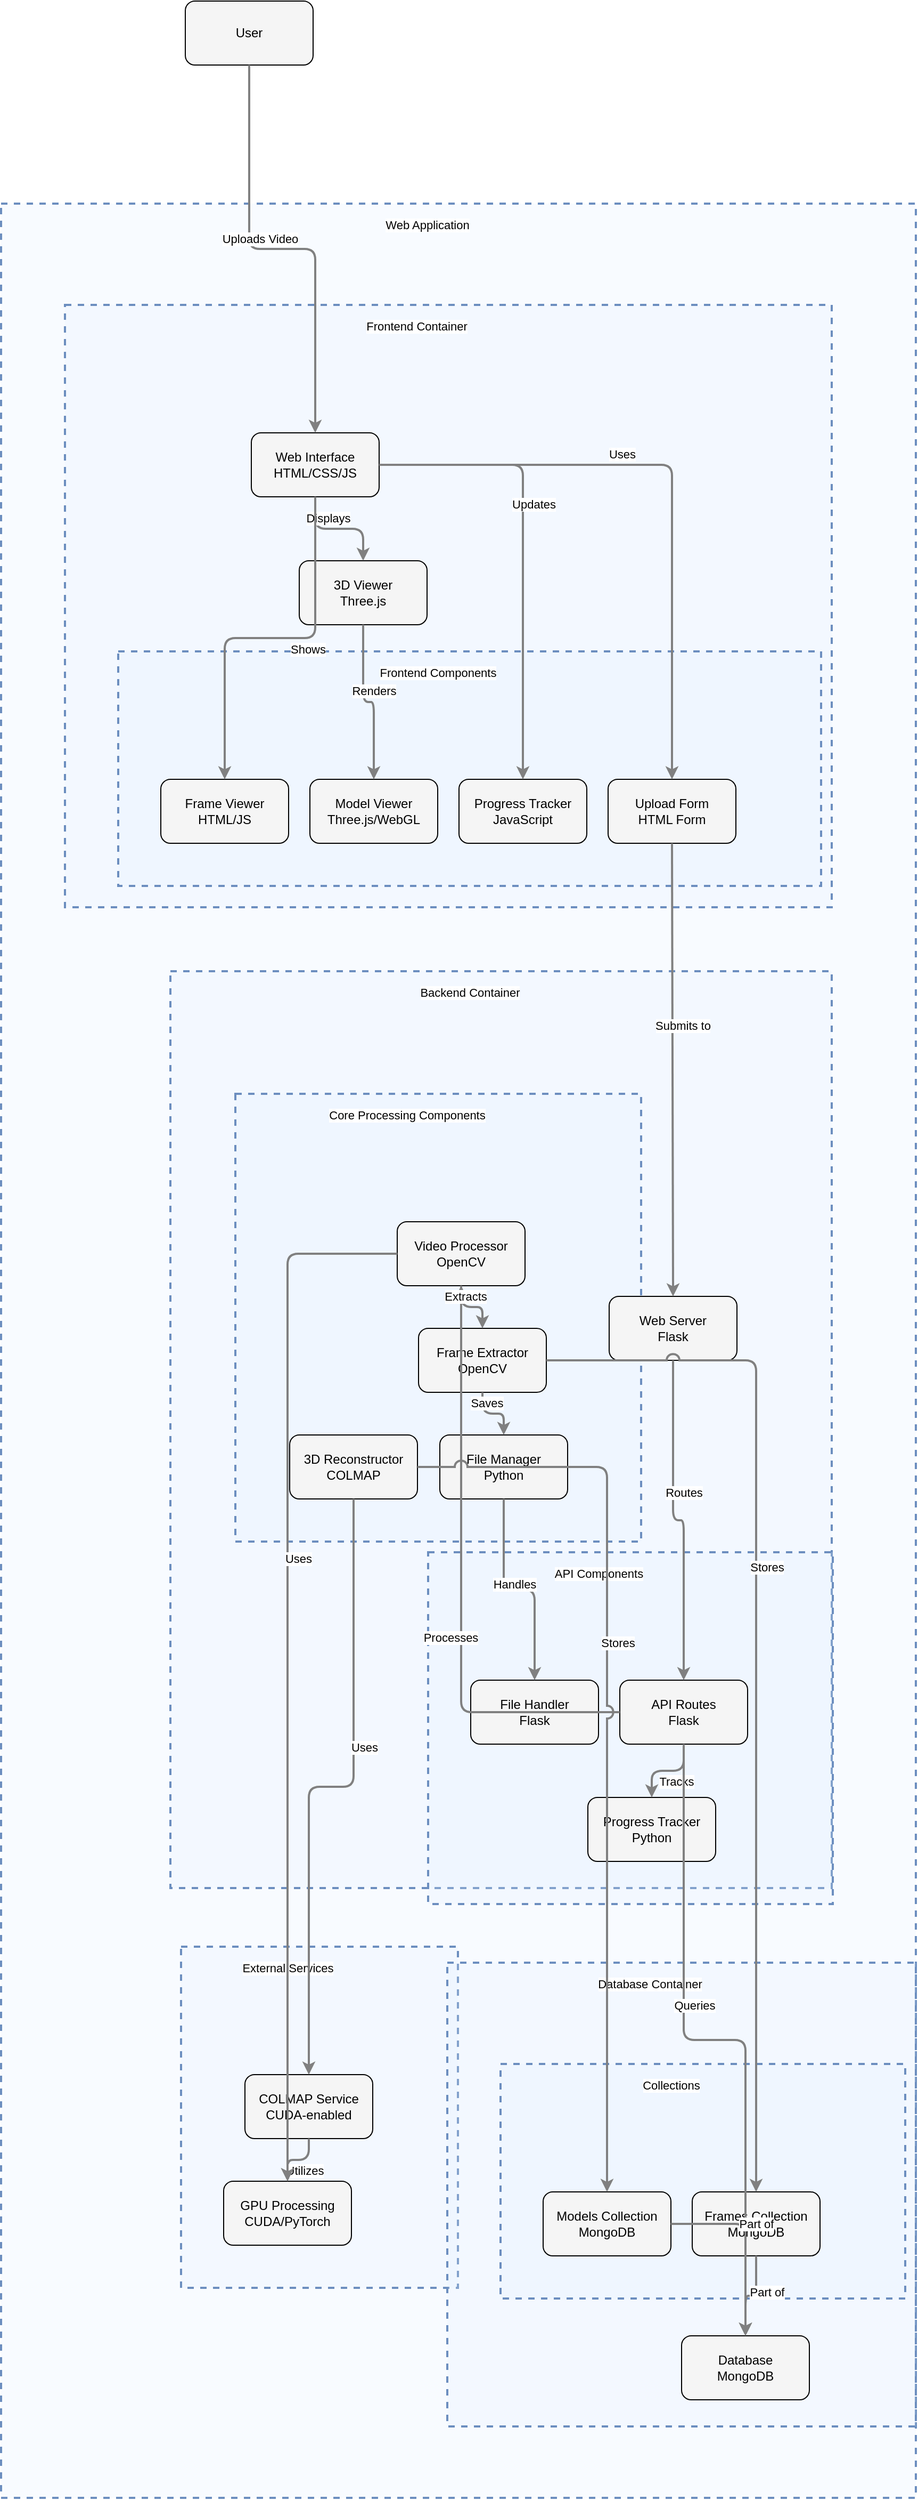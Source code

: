 <?xml version="1.0" encoding="UTF-8"?>
      <mxfile version="14.6.5" type="device">
        <diagram id="codeviz-diagram" name="System Diagram">
          <mxGraphModel dx="1000" dy="1000" grid="1" gridSize="10" guides="1" tooltips="1" connect="1" arrows="1" fold="1" page="1" pageScale="1" pageWidth="1169" pageHeight="827" math="0" shadow="0">
            <root>
              <mxCell id="0"/>
              <mxCell id="1" parent="0"/>
              <mxCell id="Collections" value="" style="html=1;whiteSpace=wrap;container=1;fillColor=#dae8fc;strokeColor=#6c8ebf;dashed=1;fillOpacity=20;strokeWidth=2;containerType=none;recursiveResize=0;movable=1;resizable=1;autosize=0;dropTarget=0" vertex="1" parent="subGraph6">
                <mxGeometry x="50" y="95" width="380" height="220" as="geometry"/>
              </mxCell>
              <mxCell id="Collections_label" value="Collections" style="edgeLabel;html=1;align=center;verticalAlign=middle;resizable=0;labelBackgroundColor=white;spacing=5" vertex="1" parent="subGraph6">
                <mxGeometry x="58" y="103" width="304" height="24" as="geometry"/>
              </mxCell>
<mxCell id="subGraph3" value="" style="html=1;whiteSpace=wrap;container=1;fillColor=#dae8fc;strokeColor=#6c8ebf;dashed=1;fillOpacity=20;strokeWidth=2;containerType=none;recursiveResize=0;movable=1;resizable=1;autosize=0;dropTarget=0" vertex="1" parent="subGraph4">
                <mxGeometry x="242" y="545" width="380" height="330" as="geometry"/>
              </mxCell>
              <mxCell id="subGraph3_label" value="API Components" style="edgeLabel;html=1;align=center;verticalAlign=middle;resizable=0;labelBackgroundColor=white;spacing=5" vertex="1" parent="subGraph4">
                <mxGeometry x="250" y="553" width="304" height="24" as="geometry"/>
              </mxCell>
<mxCell id="subGraph2" value="" style="html=1;whiteSpace=wrap;container=1;fillColor=#dae8fc;strokeColor=#6c8ebf;dashed=1;fillOpacity=20;strokeWidth=2;containerType=none;recursiveResize=0;movable=1;resizable=1;autosize=0;dropTarget=0" vertex="1" parent="subGraph4">
                <mxGeometry x="61" y="115" width="381" height="420" as="geometry"/>
              </mxCell>
              <mxCell id="subGraph2_label" value="Core Processing Components" style="edgeLabel;html=1;align=center;verticalAlign=middle;resizable=0;labelBackgroundColor=white;spacing=5" vertex="1" parent="subGraph4">
                <mxGeometry x="69" y="123" width="305" height="24" as="geometry"/>
              </mxCell>
<mxCell id="subGraph0" value="" style="html=1;whiteSpace=wrap;container=1;fillColor=#dae8fc;strokeColor=#6c8ebf;dashed=1;fillOpacity=20;strokeWidth=2;containerType=none;recursiveResize=0;movable=1;resizable=1;autosize=0;dropTarget=0" vertex="1" parent="subGraph1">
                <mxGeometry x="50" y="325" width="660" height="220" as="geometry"/>
              </mxCell>
              <mxCell id="subGraph0_label" value="Frontend Components" style="edgeLabel;html=1;align=center;verticalAlign=middle;resizable=0;labelBackgroundColor=white;spacing=5" vertex="1" parent="subGraph1">
                <mxGeometry x="58" y="333" width="584" height="24" as="geometry"/>
              </mxCell>
<mxCell id="subGraph7" value="" style="html=1;whiteSpace=wrap;container=1;fillColor=#dae8fc;strokeColor=#6c8ebf;dashed=1;fillOpacity=20;strokeWidth=2;containerType=none;recursiveResize=0;movable=1;resizable=1;autosize=0;dropTarget=0" vertex="1" parent="subGraph8">
                <mxGeometry x="169" y="1635" width="260" height="320" as="geometry"/>
              </mxCell>
              <mxCell id="subGraph7_label" value="External Services" style="edgeLabel;html=1;align=center;verticalAlign=middle;resizable=0;labelBackgroundColor=white;spacing=5" vertex="1" parent="subGraph8">
                <mxGeometry x="177" y="1643" width="184" height="24" as="geometry"/>
              </mxCell>
<mxCell id="subGraph6" value="" style="html=1;whiteSpace=wrap;container=1;fillColor=#dae8fc;strokeColor=#6c8ebf;dashed=1;fillOpacity=20;strokeWidth=2;containerType=none;recursiveResize=0;movable=1;resizable=1;autosize=0;dropTarget=0" vertex="1" parent="subGraph8">
                <mxGeometry x="419" y="1650" width="440" height="435" as="geometry"/>
              </mxCell>
              <mxCell id="subGraph6_label" value="Database Container" style="edgeLabel;html=1;align=center;verticalAlign=middle;resizable=0;labelBackgroundColor=white;spacing=5" vertex="1" parent="subGraph8">
                <mxGeometry x="427" y="1658" width="364" height="24" as="geometry"/>
              </mxCell>
<mxCell id="subGraph4" value="" style="html=1;whiteSpace=wrap;container=1;fillColor=#dae8fc;strokeColor=#6c8ebf;dashed=1;fillOpacity=20;strokeWidth=2;containerType=none;recursiveResize=0;movable=1;resizable=1;autosize=0;dropTarget=0" vertex="1" parent="subGraph8">
                <mxGeometry x="159" y="720" width="621" height="860" as="geometry"/>
              </mxCell>
              <mxCell id="subGraph4_label" value="Backend Container" style="edgeLabel;html=1;align=center;verticalAlign=middle;resizable=0;labelBackgroundColor=white;spacing=5" vertex="1" parent="subGraph8">
                <mxGeometry x="167" y="728" width="545" height="24" as="geometry"/>
              </mxCell>
<mxCell id="subGraph1" value="" style="html=1;whiteSpace=wrap;container=1;fillColor=#dae8fc;strokeColor=#6c8ebf;dashed=1;fillOpacity=20;strokeWidth=2;containerType=none;recursiveResize=0;movable=1;resizable=1;autosize=0;dropTarget=0" vertex="1" parent="subGraph8">
                <mxGeometry x="60" y="95" width="720" height="565" as="geometry"/>
              </mxCell>
              <mxCell id="subGraph1_label" value="Frontend Container" style="edgeLabel;html=1;align=center;verticalAlign=middle;resizable=0;labelBackgroundColor=white;spacing=5" vertex="1" parent="subGraph8">
                <mxGeometry x="68" y="103" width="644" height="24" as="geometry"/>
              </mxCell>
<mxCell id="subGraph8" value="" style="html=1;whiteSpace=wrap;container=1;fillColor=#dae8fc;strokeColor=#6c8ebf;dashed=1;fillOpacity=20;strokeWidth=2;containerType=none;recursiveResize=0;movable=1;resizable=1;autosize=0;dropTarget=0" vertex="1" parent="1">
                <mxGeometry x="54" y="202" width="859" height="2152" as="geometry"/>
              </mxCell>
              <mxCell id="subGraph8_label" value="Web Application" style="edgeLabel;html=1;align=center;verticalAlign=middle;resizable=0;labelBackgroundColor=white;spacing=5" vertex="1" parent="1">
                <mxGeometry x="62" y="210" width="783" height="24" as="geometry"/>
              </mxCell>
              <mxCell id="User" value="User" style="rounded=1;whiteSpace=wrap;html=1;fillColor=#f5f5f5" vertex="1" parent="1">
                    <mxGeometry x="227" y="12" width="120" height="60" as="geometry"/>
                  </mxCell>
<mxCell id="WebUI" value="Web Interface&lt;br&gt;HTML/CSS/JS" style="rounded=1;whiteSpace=wrap;html=1;fillColor=#f5f5f5" vertex="1" parent="subGraph1">
                    <mxGeometry x="175" y="120" width="120" height="60" as="geometry"/>
                  </mxCell>
<mxCell id="ThreeJS" value="3D Viewer&lt;br&gt;Three.js" style="rounded=1;whiteSpace=wrap;html=1;fillColor=#f5f5f5" vertex="1" parent="subGraph1">
                    <mxGeometry x="220" y="240" width="120" height="60" as="geometry"/>
                  </mxCell>
<mxCell id="UploadForm" value="Upload Form&lt;br&gt;HTML Form" style="rounded=1;whiteSpace=wrap;html=1;fillColor=#f5f5f5" vertex="1" parent="subGraph0">
                    <mxGeometry x="460" y="120" width="120" height="60" as="geometry"/>
                  </mxCell>
<mxCell id="ProgressTracker" value="Progress Tracker&lt;br&gt;JavaScript" style="rounded=1;whiteSpace=wrap;html=1;fillColor=#f5f5f5" vertex="1" parent="subGraph0">
                    <mxGeometry x="320" y="120" width="120" height="60" as="geometry"/>
                  </mxCell>
<mxCell id="ModelViewer" value="Model Viewer&lt;br&gt;Three.js/WebGL" style="rounded=1;whiteSpace=wrap;html=1;fillColor=#f5f5f5" vertex="1" parent="subGraph0">
                    <mxGeometry x="180" y="120" width="120" height="60" as="geometry"/>
                  </mxCell>
<mxCell id="FrameViewer" value="Frame Viewer&lt;br&gt;HTML/JS" style="rounded=1;whiteSpace=wrap;html=1;fillColor=#f5f5f5" vertex="1" parent="subGraph0">
                    <mxGeometry x="40" y="120" width="120" height="60" as="geometry"/>
                  </mxCell>
<mxCell id="Flask" value="Web Server&lt;br&gt;Flask" style="rounded=1;whiteSpace=wrap;html=1;fillColor=#f5f5f5" vertex="1" parent="subGraph4">
                    <mxGeometry x="412" y="305" width="120" height="60" as="geometry"/>
                  </mxCell>
<mxCell id="VideoProcessor" value="Video Processor&lt;br&gt;OpenCV" style="rounded=1;whiteSpace=wrap;html=1;fillColor=#f5f5f5" vertex="1" parent="subGraph2">
                    <mxGeometry x="152" y="120" width="120" height="60" as="geometry"/>
                  </mxCell>
<mxCell id="FrameExtractor" value="Frame Extractor&lt;br&gt;OpenCV" style="rounded=1;whiteSpace=wrap;html=1;fillColor=#f5f5f5" vertex="1" parent="subGraph2">
                    <mxGeometry x="172" y="220" width="120" height="60" as="geometry"/>
                  </mxCell>
<mxCell id="ModelReconstructor" value="3D Reconstructor&lt;br&gt;COLMAP" style="rounded=1;whiteSpace=wrap;html=1;fillColor=#f5f5f5" vertex="1" parent="subGraph2">
                    <mxGeometry x="51" y="320" width="120" height="60" as="geometry"/>
                  </mxCell>
<mxCell id="FileManager" value="File Manager&lt;br&gt;Python" style="rounded=1;whiteSpace=wrap;html=1;fillColor=#f5f5f5" vertex="1" parent="subGraph2">
                    <mxGeometry x="192" y="320" width="120" height="60" as="geometry"/>
                  </mxCell>
<mxCell id="APIRoutes" value="API Routes&lt;br&gt;Flask" style="rounded=1;whiteSpace=wrap;html=1;fillColor=#f5f5f5" vertex="1" parent="subGraph3">
                    <mxGeometry x="180" y="120" width="120" height="60" as="geometry"/>
                  </mxCell>
<mxCell id="ModelProgress" value="Progress Tracker&lt;br&gt;Python" style="rounded=1;whiteSpace=wrap;html=1;fillColor=#f5f5f5" vertex="1" parent="subGraph3">
                    <mxGeometry x="150" y="230" width="120" height="60" as="geometry"/>
                  </mxCell>
<mxCell id="FileHandler" value="File Handler&lt;br&gt;Flask" style="rounded=1;whiteSpace=wrap;html=1;fillColor=#f5f5f5" vertex="1" parent="subGraph3">
                    <mxGeometry x="40" y="120" width="120" height="60" as="geometry"/>
                  </mxCell>
<mxCell id="MongoDB" value="Database&lt;br&gt;MongoDB" style="rounded=1;whiteSpace=wrap;html=1;fillColor=#f5f5f5" vertex="1" parent="subGraph6">
                    <mxGeometry x="220" y="350" width="120" height="60" as="geometry"/>
                  </mxCell>
<mxCell id="FramesCollection" value="Frames Collection&lt;br&gt;MongoDB" style="rounded=1;whiteSpace=wrap;html=1;fillColor=#f5f5f5" vertex="1" parent="Collections">
                    <mxGeometry x="180" y="120" width="120" height="60" as="geometry"/>
                  </mxCell>
<mxCell id="ModelsCollection" value="Models Collection&lt;br&gt;MongoDB" style="rounded=1;whiteSpace=wrap;html=1;fillColor=#f5f5f5" vertex="1" parent="Collections">
                    <mxGeometry x="40" y="120" width="120" height="60" as="geometry"/>
                  </mxCell>
<mxCell id="COLMAP" value="COLMAP Service&lt;br&gt;CUDA-enabled" style="rounded=1;whiteSpace=wrap;html=1;fillColor=#f5f5f5" vertex="1" parent="subGraph7">
                    <mxGeometry x="60" y="120" width="120" height="60" as="geometry"/>
                  </mxCell>
<mxCell id="GPU" value="GPU Processing&lt;br&gt;CUDA/PyTorch" style="rounded=1;whiteSpace=wrap;html=1;fillColor=#f5f5f5" vertex="1" parent="subGraph7">
                    <mxGeometry x="40" y="220" width="120" height="60" as="geometry"/>
                  </mxCell>
              <mxCell id="edge-L_User_WebUI_0" style="edgeStyle=orthogonalEdgeStyle;rounded=1;orthogonalLoop=1;jettySize=auto;html=1;strokeColor=#808080;strokeWidth=2;jumpStyle=arc;jumpSize=10;spacing=15;labelBackgroundColor=white;labelBorderColor=none" edge="1" parent="1" source="User" target="WebUI">
                  <mxGeometry relative="1" as="geometry"/>
                </mxCell>
                <mxCell id="edge-L_User_WebUI_0_label" value="Uploads Video" style="edgeLabel;html=1;align=center;verticalAlign=middle;resizable=0;points=[];" vertex="1" connectable="0" parent="edge-L_User_WebUI_0">
                  <mxGeometry x="-0.2" y="10" relative="1" as="geometry">
                    <mxPoint as="offset"/>
                  </mxGeometry>
                </mxCell>
<mxCell id="edge-L_WebUI_ThreeJS_1" style="edgeStyle=orthogonalEdgeStyle;rounded=1;orthogonalLoop=1;jettySize=auto;html=1;strokeColor=#808080;strokeWidth=2;jumpStyle=arc;jumpSize=10;spacing=15;labelBackgroundColor=white;labelBorderColor=none" edge="1" parent="1" source="WebUI" target="ThreeJS">
                  <mxGeometry relative="1" as="geometry"/>
                </mxCell>
                <mxCell id="edge-L_WebUI_ThreeJS_1_label" value="Displays" style="edgeLabel;html=1;align=center;verticalAlign=middle;resizable=0;points=[];" vertex="1" connectable="0" parent="edge-L_WebUI_ThreeJS_1">
                  <mxGeometry x="-0.2" y="10" relative="1" as="geometry">
                    <mxPoint as="offset"/>
                  </mxGeometry>
                </mxCell>
<mxCell id="edge-L_WebUI_UploadForm_2" style="edgeStyle=orthogonalEdgeStyle;rounded=1;orthogonalLoop=1;jettySize=auto;html=1;strokeColor=#808080;strokeWidth=2;jumpStyle=arc;jumpSize=10;spacing=15;labelBackgroundColor=white;labelBorderColor=none" edge="1" parent="1" source="WebUI" target="UploadForm">
                  <mxGeometry relative="1" as="geometry"/>
                </mxCell>
                <mxCell id="edge-L_WebUI_UploadForm_2_label" value="Uses" style="edgeLabel;html=1;align=center;verticalAlign=middle;resizable=0;points=[];" vertex="1" connectable="0" parent="edge-L_WebUI_UploadForm_2">
                  <mxGeometry x="-0.2" y="10" relative="1" as="geometry">
                    <mxPoint as="offset"/>
                  </mxGeometry>
                </mxCell>
<mxCell id="edge-L_WebUI_ProgressTracker_3" style="edgeStyle=orthogonalEdgeStyle;rounded=1;orthogonalLoop=1;jettySize=auto;html=1;strokeColor=#808080;strokeWidth=2;jumpStyle=arc;jumpSize=10;spacing=15;labelBackgroundColor=white;labelBorderColor=none" edge="1" parent="1" source="WebUI" target="ProgressTracker">
                  <mxGeometry relative="1" as="geometry"/>
                </mxCell>
                <mxCell id="edge-L_WebUI_ProgressTracker_3_label" value="Updates" style="edgeLabel;html=1;align=center;verticalAlign=middle;resizable=0;points=[];" vertex="1" connectable="0" parent="edge-L_WebUI_ProgressTracker_3">
                  <mxGeometry x="-0.2" y="10" relative="1" as="geometry">
                    <mxPoint as="offset"/>
                  </mxGeometry>
                </mxCell>
<mxCell id="edge-L_ThreeJS_ModelViewer_4" style="edgeStyle=orthogonalEdgeStyle;rounded=1;orthogonalLoop=1;jettySize=auto;html=1;strokeColor=#808080;strokeWidth=2;jumpStyle=arc;jumpSize=10;spacing=15;labelBackgroundColor=white;labelBorderColor=none" edge="1" parent="1" source="ThreeJS" target="ModelViewer">
                  <mxGeometry relative="1" as="geometry"/>
                </mxCell>
                <mxCell id="edge-L_ThreeJS_ModelViewer_4_label" value="Renders" style="edgeLabel;html=1;align=center;verticalAlign=middle;resizable=0;points=[];" vertex="1" connectable="0" parent="edge-L_ThreeJS_ModelViewer_4">
                  <mxGeometry x="-0.2" y="10" relative="1" as="geometry">
                    <mxPoint as="offset"/>
                  </mxGeometry>
                </mxCell>
<mxCell id="edge-L_WebUI_FrameViewer_5" style="edgeStyle=orthogonalEdgeStyle;rounded=1;orthogonalLoop=1;jettySize=auto;html=1;strokeColor=#808080;strokeWidth=2;jumpStyle=arc;jumpSize=10;spacing=15;labelBackgroundColor=white;labelBorderColor=none" edge="1" parent="1" source="WebUI" target="FrameViewer">
                  <mxGeometry relative="1" as="geometry"/>
                </mxCell>
                <mxCell id="edge-L_WebUI_FrameViewer_5_label" value="Shows" style="edgeLabel;html=1;align=center;verticalAlign=middle;resizable=0;points=[];" vertex="1" connectable="0" parent="edge-L_WebUI_FrameViewer_5">
                  <mxGeometry x="-0.2" y="10" relative="1" as="geometry">
                    <mxPoint as="offset"/>
                  </mxGeometry>
                </mxCell>
<mxCell id="edge-L_UploadForm_Flask_6" style="edgeStyle=orthogonalEdgeStyle;rounded=1;orthogonalLoop=1;jettySize=auto;html=1;strokeColor=#808080;strokeWidth=2;jumpStyle=arc;jumpSize=10;spacing=15;labelBackgroundColor=white;labelBorderColor=none" edge="1" parent="1" source="UploadForm" target="Flask">
                  <mxGeometry relative="1" as="geometry"/>
                </mxCell>
                <mxCell id="edge-L_UploadForm_Flask_6_label" value="Submits to" style="edgeLabel;html=1;align=center;verticalAlign=middle;resizable=0;points=[];" vertex="1" connectable="0" parent="edge-L_UploadForm_Flask_6">
                  <mxGeometry x="-0.2" y="10" relative="1" as="geometry">
                    <mxPoint as="offset"/>
                  </mxGeometry>
                </mxCell>
<mxCell id="edge-L_Flask_APIRoutes_7" style="edgeStyle=orthogonalEdgeStyle;rounded=1;orthogonalLoop=1;jettySize=auto;html=1;strokeColor=#808080;strokeWidth=2;jumpStyle=arc;jumpSize=10;spacing=15;labelBackgroundColor=white;labelBorderColor=none" edge="1" parent="1" source="Flask" target="APIRoutes">
                  <mxGeometry relative="1" as="geometry"/>
                </mxCell>
                <mxCell id="edge-L_Flask_APIRoutes_7_label" value="Routes" style="edgeLabel;html=1;align=center;verticalAlign=middle;resizable=0;points=[];" vertex="1" connectable="0" parent="edge-L_Flask_APIRoutes_7">
                  <mxGeometry x="-0.2" y="10" relative="1" as="geometry">
                    <mxPoint as="offset"/>
                  </mxGeometry>
                </mxCell>
<mxCell id="edge-L_APIRoutes_VideoProcessor_8" style="edgeStyle=orthogonalEdgeStyle;rounded=1;orthogonalLoop=1;jettySize=auto;html=1;strokeColor=#808080;strokeWidth=2;jumpStyle=arc;jumpSize=10;spacing=15;labelBackgroundColor=white;labelBorderColor=none" edge="1" parent="1" source="APIRoutes" target="VideoProcessor">
                  <mxGeometry relative="1" as="geometry"/>
                </mxCell>
                <mxCell id="edge-L_APIRoutes_VideoProcessor_8_label" value="Processes" style="edgeLabel;html=1;align=center;verticalAlign=middle;resizable=0;points=[];" vertex="1" connectable="0" parent="edge-L_APIRoutes_VideoProcessor_8">
                  <mxGeometry x="-0.2" y="10" relative="1" as="geometry">
                    <mxPoint as="offset"/>
                  </mxGeometry>
                </mxCell>
<mxCell id="edge-L_VideoProcessor_FrameExtractor_9" style="edgeStyle=orthogonalEdgeStyle;rounded=1;orthogonalLoop=1;jettySize=auto;html=1;strokeColor=#808080;strokeWidth=2;jumpStyle=arc;jumpSize=10;spacing=15;labelBackgroundColor=white;labelBorderColor=none" edge="1" parent="1" source="VideoProcessor" target="FrameExtractor">
                  <mxGeometry relative="1" as="geometry"/>
                </mxCell>
                <mxCell id="edge-L_VideoProcessor_FrameExtractor_9_label" value="Extracts" style="edgeLabel;html=1;align=center;verticalAlign=middle;resizable=0;points=[];" vertex="1" connectable="0" parent="edge-L_VideoProcessor_FrameExtractor_9">
                  <mxGeometry x="-0.2" y="10" relative="1" as="geometry">
                    <mxPoint as="offset"/>
                  </mxGeometry>
                </mxCell>
<mxCell id="edge-L_FrameExtractor_FileManager_10" style="edgeStyle=orthogonalEdgeStyle;rounded=1;orthogonalLoop=1;jettySize=auto;html=1;strokeColor=#808080;strokeWidth=2;jumpStyle=arc;jumpSize=10;spacing=15;labelBackgroundColor=white;labelBorderColor=none" edge="1" parent="1" source="FrameExtractor" target="FileManager">
                  <mxGeometry relative="1" as="geometry"/>
                </mxCell>
                <mxCell id="edge-L_FrameExtractor_FileManager_10_label" value="Saves" style="edgeLabel;html=1;align=center;verticalAlign=middle;resizable=0;points=[];" vertex="1" connectable="0" parent="edge-L_FrameExtractor_FileManager_10">
                  <mxGeometry x="-0.2" y="10" relative="1" as="geometry">
                    <mxPoint as="offset"/>
                  </mxGeometry>
                </mxCell>
<mxCell id="edge-L_APIRoutes_ModelProgress_11" style="edgeStyle=orthogonalEdgeStyle;rounded=1;orthogonalLoop=1;jettySize=auto;html=1;strokeColor=#808080;strokeWidth=2;jumpStyle=arc;jumpSize=10;spacing=15;labelBackgroundColor=white;labelBorderColor=none" edge="1" parent="1" source="APIRoutes" target="ModelProgress">
                  <mxGeometry relative="1" as="geometry"/>
                </mxCell>
                <mxCell id="edge-L_APIRoutes_ModelProgress_11_label" value="Tracks" style="edgeLabel;html=1;align=center;verticalAlign=middle;resizable=0;points=[];" vertex="1" connectable="0" parent="edge-L_APIRoutes_ModelProgress_11">
                  <mxGeometry x="-0.2" y="10" relative="1" as="geometry">
                    <mxPoint as="offset"/>
                  </mxGeometry>
                </mxCell>
<mxCell id="edge-L_FileManager_FileHandler_12" style="edgeStyle=orthogonalEdgeStyle;rounded=1;orthogonalLoop=1;jettySize=auto;html=1;strokeColor=#808080;strokeWidth=2;jumpStyle=arc;jumpSize=10;spacing=15;labelBackgroundColor=white;labelBorderColor=none" edge="1" parent="1" source="FileManager" target="FileHandler">
                  <mxGeometry relative="1" as="geometry"/>
                </mxCell>
                <mxCell id="edge-L_FileManager_FileHandler_12_label" value="Handles" style="edgeLabel;html=1;align=center;verticalAlign=middle;resizable=0;points=[];" vertex="1" connectable="0" parent="edge-L_FileManager_FileHandler_12">
                  <mxGeometry x="-0.2" y="10" relative="1" as="geometry">
                    <mxPoint as="offset"/>
                  </mxGeometry>
                </mxCell>
<mxCell id="edge-L_FrameExtractor_FramesCollection_13" style="edgeStyle=orthogonalEdgeStyle;rounded=1;orthogonalLoop=1;jettySize=auto;html=1;strokeColor=#808080;strokeWidth=2;jumpStyle=arc;jumpSize=10;spacing=15;labelBackgroundColor=white;labelBorderColor=none" edge="1" parent="1" source="FrameExtractor" target="FramesCollection">
                  <mxGeometry relative="1" as="geometry"/>
                </mxCell>
                <mxCell id="edge-L_FrameExtractor_FramesCollection_13_label" value="Stores" style="edgeLabel;html=1;align=center;verticalAlign=middle;resizable=0;points=[];" vertex="1" connectable="0" parent="edge-L_FrameExtractor_FramesCollection_13">
                  <mxGeometry x="-0.2" y="10" relative="1" as="geometry">
                    <mxPoint as="offset"/>
                  </mxGeometry>
                </mxCell>
<mxCell id="edge-L_ModelReconstructor_ModelsCollection_14" style="edgeStyle=orthogonalEdgeStyle;rounded=1;orthogonalLoop=1;jettySize=auto;html=1;strokeColor=#808080;strokeWidth=2;jumpStyle=arc;jumpSize=10;spacing=15;labelBackgroundColor=white;labelBorderColor=none" edge="1" parent="1" source="ModelReconstructor" target="ModelsCollection">
                  <mxGeometry relative="1" as="geometry"/>
                </mxCell>
                <mxCell id="edge-L_ModelReconstructor_ModelsCollection_14_label" value="Stores" style="edgeLabel;html=1;align=center;verticalAlign=middle;resizable=0;points=[];" vertex="1" connectable="0" parent="edge-L_ModelReconstructor_ModelsCollection_14">
                  <mxGeometry x="-0.2" y="10" relative="1" as="geometry">
                    <mxPoint as="offset"/>
                  </mxGeometry>
                </mxCell>
<mxCell id="edge-L_APIRoutes_MongoDB_15" style="edgeStyle=orthogonalEdgeStyle;rounded=1;orthogonalLoop=1;jettySize=auto;html=1;strokeColor=#808080;strokeWidth=2;jumpStyle=arc;jumpSize=10;spacing=15;labelBackgroundColor=white;labelBorderColor=none" edge="1" parent="1" source="APIRoutes" target="MongoDB">
                  <mxGeometry relative="1" as="geometry"/>
                </mxCell>
                <mxCell id="edge-L_APIRoutes_MongoDB_15_label" value="Queries" style="edgeLabel;html=1;align=center;verticalAlign=middle;resizable=0;points=[];" vertex="1" connectable="0" parent="edge-L_APIRoutes_MongoDB_15">
                  <mxGeometry x="-0.2" y="10" relative="1" as="geometry">
                    <mxPoint as="offset"/>
                  </mxGeometry>
                </mxCell>
<mxCell id="edge-L_FramesCollection_MongoDB_16" style="edgeStyle=orthogonalEdgeStyle;rounded=1;orthogonalLoop=1;jettySize=auto;html=1;strokeColor=#808080;strokeWidth=2;jumpStyle=arc;jumpSize=10;spacing=15;labelBackgroundColor=white;labelBorderColor=none" edge="1" parent="1" source="FramesCollection" target="MongoDB">
                  <mxGeometry relative="1" as="geometry"/>
                </mxCell>
                <mxCell id="edge-L_FramesCollection_MongoDB_16_label" value="Part of" style="edgeLabel;html=1;align=center;verticalAlign=middle;resizable=0;points=[];" vertex="1" connectable="0" parent="edge-L_FramesCollection_MongoDB_16">
                  <mxGeometry x="-0.2" y="10" relative="1" as="geometry">
                    <mxPoint as="offset"/>
                  </mxGeometry>
                </mxCell>
<mxCell id="edge-L_ModelsCollection_MongoDB_17" style="edgeStyle=orthogonalEdgeStyle;rounded=1;orthogonalLoop=1;jettySize=auto;html=1;strokeColor=#808080;strokeWidth=2;jumpStyle=arc;jumpSize=10;spacing=15;labelBackgroundColor=white;labelBorderColor=none" edge="1" parent="1" source="ModelsCollection" target="MongoDB">
                  <mxGeometry relative="1" as="geometry"/>
                </mxCell>
                <mxCell id="edge-L_ModelsCollection_MongoDB_17_label" value="Part of" style="edgeLabel;html=1;align=center;verticalAlign=middle;resizable=0;points=[];" vertex="1" connectable="0" parent="edge-L_ModelsCollection_MongoDB_17">
                  <mxGeometry x="-0.2" y="10" relative="1" as="geometry">
                    <mxPoint as="offset"/>
                  </mxGeometry>
                </mxCell>
<mxCell id="edge-L_ModelReconstructor_COLMAP_18" style="edgeStyle=orthogonalEdgeStyle;rounded=1;orthogonalLoop=1;jettySize=auto;html=1;strokeColor=#808080;strokeWidth=2;jumpStyle=arc;jumpSize=10;spacing=15;labelBackgroundColor=white;labelBorderColor=none" edge="1" parent="1" source="ModelReconstructor" target="COLMAP">
                  <mxGeometry relative="1" as="geometry"/>
                </mxCell>
                <mxCell id="edge-L_ModelReconstructor_COLMAP_18_label" value="Uses" style="edgeLabel;html=1;align=center;verticalAlign=middle;resizable=0;points=[];" vertex="1" connectable="0" parent="edge-L_ModelReconstructor_COLMAP_18">
                  <mxGeometry x="-0.2" y="10" relative="1" as="geometry">
                    <mxPoint as="offset"/>
                  </mxGeometry>
                </mxCell>
<mxCell id="edge-L_COLMAP_GPU_19" style="edgeStyle=orthogonalEdgeStyle;rounded=1;orthogonalLoop=1;jettySize=auto;html=1;strokeColor=#808080;strokeWidth=2;jumpStyle=arc;jumpSize=10;spacing=15;labelBackgroundColor=white;labelBorderColor=none" edge="1" parent="1" source="COLMAP" target="GPU">
                  <mxGeometry relative="1" as="geometry"/>
                </mxCell>
                <mxCell id="edge-L_COLMAP_GPU_19_label" value="Utilizes" style="edgeLabel;html=1;align=center;verticalAlign=middle;resizable=0;points=[];" vertex="1" connectable="0" parent="edge-L_COLMAP_GPU_19">
                  <mxGeometry x="-0.2" y="10" relative="1" as="geometry">
                    <mxPoint as="offset"/>
                  </mxGeometry>
                </mxCell>
<mxCell id="edge-L_VideoProcessor_GPU_20" style="edgeStyle=orthogonalEdgeStyle;rounded=1;orthogonalLoop=1;jettySize=auto;html=1;strokeColor=#808080;strokeWidth=2;jumpStyle=arc;jumpSize=10;spacing=15;labelBackgroundColor=white;labelBorderColor=none" edge="1" parent="1" source="VideoProcessor" target="GPU">
                  <mxGeometry relative="1" as="geometry"/>
                </mxCell>
                <mxCell id="edge-L_VideoProcessor_GPU_20_label" value="Uses" style="edgeLabel;html=1;align=center;verticalAlign=middle;resizable=0;points=[];" vertex="1" connectable="0" parent="edge-L_VideoProcessor_GPU_20">
                  <mxGeometry x="-0.2" y="10" relative="1" as="geometry">
                    <mxPoint as="offset"/>
                  </mxGeometry>
                </mxCell>
            </root>
          </mxGraphModel>
        </diagram>
      </mxfile>